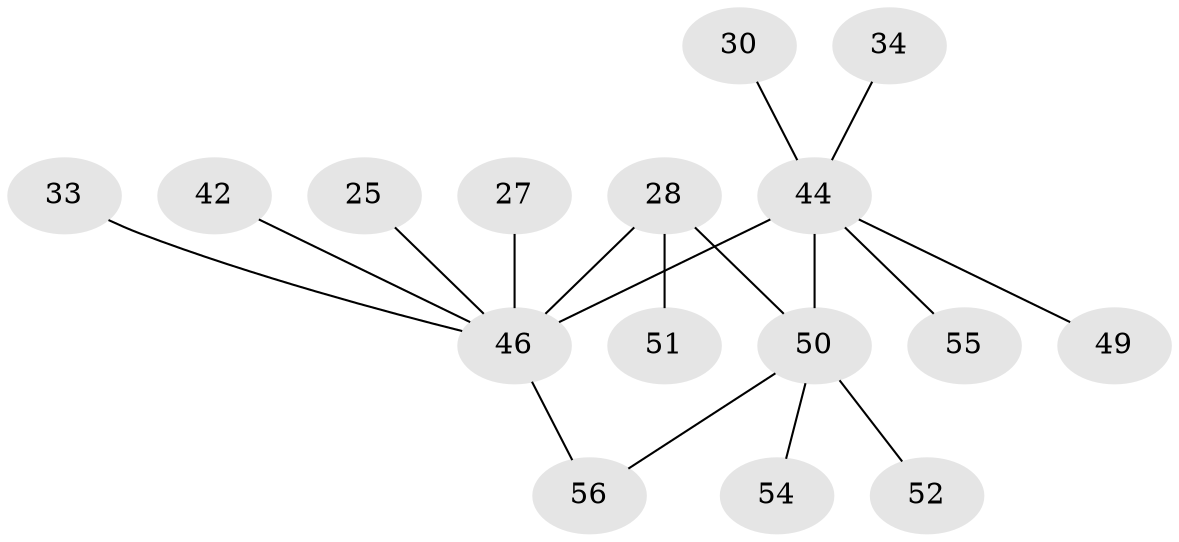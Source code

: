 // original degree distribution, {3: 0.19642857142857142, 9: 0.017857142857142856, 4: 0.125, 6: 0.017857142857142856, 2: 0.21428571428571427, 1: 0.42857142857142855}
// Generated by graph-tools (version 1.1) at 2025/45/03/04/25 21:45:06]
// undirected, 16 vertices, 17 edges
graph export_dot {
graph [start="1"]
  node [color=gray90,style=filled];
  25;
  27;
  28 [super="+17"];
  30;
  33;
  34 [super="+26"];
  42;
  44 [super="+10+36+14+23+29"];
  46 [super="+41+32+22"];
  49;
  50 [super="+21+35+12+38+48"];
  51;
  52;
  54;
  55 [super="+53"];
  56 [super="+40"];
  25 -- 46;
  27 -- 46;
  28 -- 51;
  28 -- 50;
  28 -- 46 [weight=2];
  30 -- 44;
  33 -- 46;
  34 -- 44;
  42 -- 46;
  44 -- 49;
  44 -- 46 [weight=3];
  44 -- 55;
  44 -- 50 [weight=2];
  46 -- 56;
  50 -- 56;
  50 -- 54;
  50 -- 52;
}
